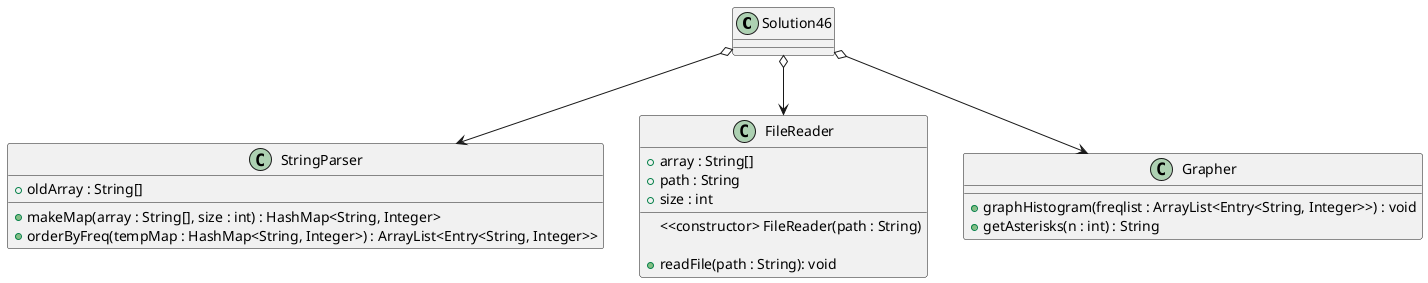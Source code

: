 @startuml
'https://plantuml.com/class-diagram

class Solution46 {
}

class StringParser {
    + oldArray : String[]

    + makeMap(array : String[], size : int) : HashMap<String, Integer>
    + orderByFreq(tempMap : HashMap<String, Integer>) : ArrayList<Entry<String, Integer>>
}

class FileReader {
    + array : String[]
    + path : String
    + size : int

    <<constructor> FileReader(path : String)

    + readFile(path : String): void
}

class Grapher {
    + graphHistogram(freqlist : ArrayList<Entry<String, Integer>>) : void
    + getAsterisks(n : int) : String

}

Solution46 o--> FileReader
Solution46 o--> StringParser
Solution46 o--> Grapher
@enduml